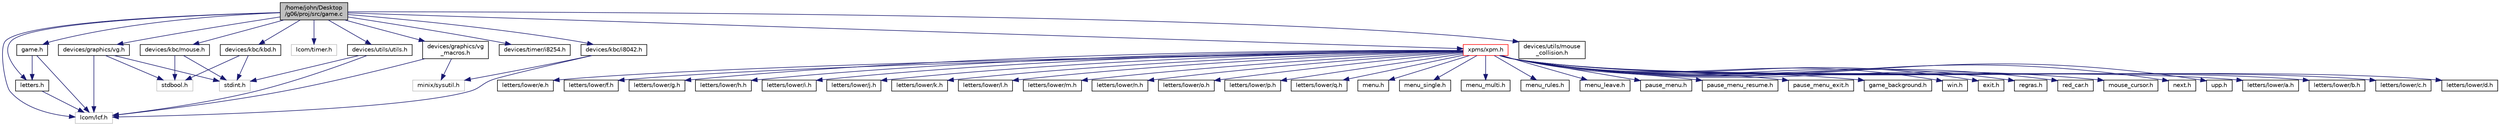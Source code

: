 digraph "/home/john/Desktop/g06/proj/src/game.c"
{
 // LATEX_PDF_SIZE
  edge [fontname="Helvetica",fontsize="10",labelfontname="Helvetica",labelfontsize="10"];
  node [fontname="Helvetica",fontsize="10",shape=record];
  Node1 [label="/home/john/Desktop\l/g06/proj/src/game.c",height=0.2,width=0.4,color="black", fillcolor="grey75", style="filled", fontcolor="black",tooltip=" "];
  Node1 -> Node2 [color="midnightblue",fontsize="10",style="solid",fontname="Helvetica"];
  Node2 [label="game.h",height=0.2,width=0.4,color="black", fillcolor="white", style="filled",URL="$game_8h.html",tooltip=" "];
  Node2 -> Node3 [color="midnightblue",fontsize="10",style="solid",fontname="Helvetica"];
  Node3 [label="lcom/lcf.h",height=0.2,width=0.4,color="grey75", fillcolor="white", style="filled",tooltip=" "];
  Node2 -> Node4 [color="midnightblue",fontsize="10",style="solid",fontname="Helvetica"];
  Node4 [label="letters.h",height=0.2,width=0.4,color="black", fillcolor="white", style="filled",URL="$letters_8h.html",tooltip=" "];
  Node4 -> Node3 [color="midnightblue",fontsize="10",style="solid",fontname="Helvetica"];
  Node1 -> Node5 [color="midnightblue",fontsize="10",style="solid",fontname="Helvetica"];
  Node5 [label="devices/graphics/vg.h",height=0.2,width=0.4,color="black", fillcolor="white", style="filled",URL="$vg_8h.html",tooltip=" "];
  Node5 -> Node3 [color="midnightblue",fontsize="10",style="solid",fontname="Helvetica"];
  Node5 -> Node6 [color="midnightblue",fontsize="10",style="solid",fontname="Helvetica"];
  Node6 [label="stdbool.h",height=0.2,width=0.4,color="grey75", fillcolor="white", style="filled",tooltip=" "];
  Node5 -> Node7 [color="midnightblue",fontsize="10",style="solid",fontname="Helvetica"];
  Node7 [label="stdint.h",height=0.2,width=0.4,color="grey75", fillcolor="white", style="filled",tooltip=" "];
  Node1 -> Node8 [color="midnightblue",fontsize="10",style="solid",fontname="Helvetica"];
  Node8 [label="devices/kbc/kbd.h",height=0.2,width=0.4,color="black", fillcolor="white", style="filled",URL="$kbd_8h.html",tooltip=" "];
  Node8 -> Node6 [color="midnightblue",fontsize="10",style="solid",fontname="Helvetica"];
  Node8 -> Node7 [color="midnightblue",fontsize="10",style="solid",fontname="Helvetica"];
  Node1 -> Node9 [color="midnightblue",fontsize="10",style="solid",fontname="Helvetica"];
  Node9 [label="devices/kbc/mouse.h",height=0.2,width=0.4,color="black", fillcolor="white", style="filled",URL="$mouse_8h.html",tooltip=" "];
  Node9 -> Node6 [color="midnightblue",fontsize="10",style="solid",fontname="Helvetica"];
  Node9 -> Node7 [color="midnightblue",fontsize="10",style="solid",fontname="Helvetica"];
  Node1 -> Node10 [color="midnightblue",fontsize="10",style="solid",fontname="Helvetica"];
  Node10 [label="lcom/timer.h",height=0.2,width=0.4,color="grey75", fillcolor="white", style="filled",tooltip=" "];
  Node1 -> Node11 [color="midnightblue",fontsize="10",style="solid",fontname="Helvetica"];
  Node11 [label="devices/graphics/vg\l_macros.h",height=0.2,width=0.4,color="black", fillcolor="white", style="filled",URL="$vg__macros_8h.html",tooltip=" "];
  Node11 -> Node3 [color="midnightblue",fontsize="10",style="solid",fontname="Helvetica"];
  Node11 -> Node12 [color="midnightblue",fontsize="10",style="solid",fontname="Helvetica"];
  Node12 [label="minix/sysutil.h",height=0.2,width=0.4,color="grey75", fillcolor="white", style="filled",tooltip=" "];
  Node1 -> Node13 [color="midnightblue",fontsize="10",style="solid",fontname="Helvetica"];
  Node13 [label="devices/kbc/i8042.h",height=0.2,width=0.4,color="black", fillcolor="white", style="filled",URL="$i8042_8h.html",tooltip=" "];
  Node13 -> Node3 [color="midnightblue",fontsize="10",style="solid",fontname="Helvetica"];
  Node13 -> Node12 [color="midnightblue",fontsize="10",style="solid",fontname="Helvetica"];
  Node1 -> Node14 [color="midnightblue",fontsize="10",style="solid",fontname="Helvetica"];
  Node14 [label="devices/timer/i8254.h",height=0.2,width=0.4,color="black", fillcolor="white", style="filled",URL="$i8254_8h.html",tooltip=" "];
  Node1 -> Node15 [color="midnightblue",fontsize="10",style="solid",fontname="Helvetica"];
  Node15 [label="devices/utils/utils.h",height=0.2,width=0.4,color="black", fillcolor="white", style="filled",URL="$utils_8h.html",tooltip=" "];
  Node15 -> Node3 [color="midnightblue",fontsize="10",style="solid",fontname="Helvetica"];
  Node15 -> Node7 [color="midnightblue",fontsize="10",style="solid",fontname="Helvetica"];
  Node1 -> Node3 [color="midnightblue",fontsize="10",style="solid",fontname="Helvetica"];
  Node1 -> Node16 [color="midnightblue",fontsize="10",style="solid",fontname="Helvetica"];
  Node16 [label="xpms/xpm.h",height=0.2,width=0.4,color="red", fillcolor="white", style="filled",URL="$xpm_8h.html",tooltip=" "];
  Node16 -> Node17 [color="midnightblue",fontsize="10",style="solid",fontname="Helvetica"];
  Node17 [label="menu.h",height=0.2,width=0.4,color="black", fillcolor="white", style="filled",URL="$menu_8h.html",tooltip=" "];
  Node16 -> Node18 [color="midnightblue",fontsize="10",style="solid",fontname="Helvetica"];
  Node18 [label="menu_single.h",height=0.2,width=0.4,color="black", fillcolor="white", style="filled",URL="$menu__single_8h.html",tooltip=" "];
  Node16 -> Node19 [color="midnightblue",fontsize="10",style="solid",fontname="Helvetica"];
  Node19 [label="menu_multi.h",height=0.2,width=0.4,color="black", fillcolor="white", style="filled",URL="$menu__multi_8h.html",tooltip=" "];
  Node16 -> Node20 [color="midnightblue",fontsize="10",style="solid",fontname="Helvetica"];
  Node20 [label="menu_rules.h",height=0.2,width=0.4,color="black", fillcolor="white", style="filled",URL="$menu__rules_8h.html",tooltip=" "];
  Node16 -> Node21 [color="midnightblue",fontsize="10",style="solid",fontname="Helvetica"];
  Node21 [label="menu_leave.h",height=0.2,width=0.4,color="black", fillcolor="white", style="filled",URL="$menu__leave_8h.html",tooltip=" "];
  Node16 -> Node22 [color="midnightblue",fontsize="10",style="solid",fontname="Helvetica"];
  Node22 [label="pause_menu.h",height=0.2,width=0.4,color="black", fillcolor="white", style="filled",URL="$pause__menu_8h.html",tooltip=" "];
  Node16 -> Node23 [color="midnightblue",fontsize="10",style="solid",fontname="Helvetica"];
  Node23 [label="pause_menu_resume.h",height=0.2,width=0.4,color="black", fillcolor="white", style="filled",URL="$pause__menu__resume_8h.html",tooltip=" "];
  Node16 -> Node24 [color="midnightblue",fontsize="10",style="solid",fontname="Helvetica"];
  Node24 [label="pause_menu_exit.h",height=0.2,width=0.4,color="black", fillcolor="white", style="filled",URL="$pause__menu__exit_8h.html",tooltip=" "];
  Node16 -> Node25 [color="midnightblue",fontsize="10",style="solid",fontname="Helvetica"];
  Node25 [label="game_background.h",height=0.2,width=0.4,color="black", fillcolor="white", style="filled",URL="$game__background_8h.html",tooltip=" "];
  Node16 -> Node26 [color="midnightblue",fontsize="10",style="solid",fontname="Helvetica"];
  Node26 [label="win.h",height=0.2,width=0.4,color="black", fillcolor="white", style="filled",URL="$win_8h.html",tooltip=" "];
  Node16 -> Node27 [color="midnightblue",fontsize="10",style="solid",fontname="Helvetica"];
  Node27 [label="exit.h",height=0.2,width=0.4,color="black", fillcolor="white", style="filled",URL="$exit_8h.html",tooltip=" "];
  Node16 -> Node28 [color="midnightblue",fontsize="10",style="solid",fontname="Helvetica"];
  Node28 [label="regras.h",height=0.2,width=0.4,color="black", fillcolor="white", style="filled",URL="$regras_8h.html",tooltip=" "];
  Node16 -> Node29 [color="midnightblue",fontsize="10",style="solid",fontname="Helvetica"];
  Node29 [label="red_car.h",height=0.2,width=0.4,color="black", fillcolor="white", style="filled",URL="$red__car_8h.html",tooltip=" "];
  Node16 -> Node30 [color="midnightblue",fontsize="10",style="solid",fontname="Helvetica"];
  Node30 [label="mouse_cursor.h",height=0.2,width=0.4,color="black", fillcolor="white", style="filled",URL="$mouse__cursor_8h.html",tooltip=" "];
  Node16 -> Node31 [color="midnightblue",fontsize="10",style="solid",fontname="Helvetica"];
  Node31 [label="next.h",height=0.2,width=0.4,color="black", fillcolor="white", style="filled",URL="$next_8h.html",tooltip=" "];
  Node16 -> Node32 [color="midnightblue",fontsize="10",style="solid",fontname="Helvetica"];
  Node32 [label="upp.h",height=0.2,width=0.4,color="black", fillcolor="white", style="filled",URL="$upp_8h.html",tooltip=" "];
  Node16 -> Node33 [color="midnightblue",fontsize="10",style="solid",fontname="Helvetica"];
  Node33 [label="letters/lower/a.h",height=0.2,width=0.4,color="black", fillcolor="white", style="filled",URL="$a_8h.html",tooltip=" "];
  Node16 -> Node34 [color="midnightblue",fontsize="10",style="solid",fontname="Helvetica"];
  Node34 [label="letters/lower/b.h",height=0.2,width=0.4,color="black", fillcolor="white", style="filled",URL="$b_8h.html",tooltip=" "];
  Node16 -> Node35 [color="midnightblue",fontsize="10",style="solid",fontname="Helvetica"];
  Node35 [label="letters/lower/c.h",height=0.2,width=0.4,color="black", fillcolor="white", style="filled",URL="$c_8h.html",tooltip=" "];
  Node16 -> Node36 [color="midnightblue",fontsize="10",style="solid",fontname="Helvetica"];
  Node36 [label="letters/lower/d.h",height=0.2,width=0.4,color="black", fillcolor="white", style="filled",URL="$d_8h.html",tooltip=" "];
  Node16 -> Node37 [color="midnightblue",fontsize="10",style="solid",fontname="Helvetica"];
  Node37 [label="letters/lower/e.h",height=0.2,width=0.4,color="black", fillcolor="white", style="filled",URL="$e_8h.html",tooltip=" "];
  Node16 -> Node38 [color="midnightblue",fontsize="10",style="solid",fontname="Helvetica"];
  Node38 [label="letters/lower/f.h",height=0.2,width=0.4,color="black", fillcolor="white", style="filled",URL="$f_8h.html",tooltip=" "];
  Node16 -> Node39 [color="midnightblue",fontsize="10",style="solid",fontname="Helvetica"];
  Node39 [label="letters/lower/g.h",height=0.2,width=0.4,color="black", fillcolor="white", style="filled",URL="$g_8h.html",tooltip=" "];
  Node16 -> Node40 [color="midnightblue",fontsize="10",style="solid",fontname="Helvetica"];
  Node40 [label="letters/lower/h.h",height=0.2,width=0.4,color="black", fillcolor="white", style="filled",URL="$h_8h.html",tooltip=" "];
  Node16 -> Node41 [color="midnightblue",fontsize="10",style="solid",fontname="Helvetica"];
  Node41 [label="letters/lower/i.h",height=0.2,width=0.4,color="black", fillcolor="white", style="filled",URL="$i_8h.html",tooltip=" "];
  Node16 -> Node42 [color="midnightblue",fontsize="10",style="solid",fontname="Helvetica"];
  Node42 [label="letters/lower/j.h",height=0.2,width=0.4,color="black", fillcolor="white", style="filled",URL="$j_8h.html",tooltip=" "];
  Node16 -> Node43 [color="midnightblue",fontsize="10",style="solid",fontname="Helvetica"];
  Node43 [label="letters/lower/k.h",height=0.2,width=0.4,color="black", fillcolor="white", style="filled",URL="$k_8h.html",tooltip=" "];
  Node16 -> Node44 [color="midnightblue",fontsize="10",style="solid",fontname="Helvetica"];
  Node44 [label="letters/lower/l.h",height=0.2,width=0.4,color="black", fillcolor="white", style="filled",URL="$l_8h.html",tooltip=" "];
  Node16 -> Node45 [color="midnightblue",fontsize="10",style="solid",fontname="Helvetica"];
  Node45 [label="letters/lower/m.h",height=0.2,width=0.4,color="black", fillcolor="white", style="filled",URL="$m_8h.html",tooltip=" "];
  Node16 -> Node46 [color="midnightblue",fontsize="10",style="solid",fontname="Helvetica"];
  Node46 [label="letters/lower/n.h",height=0.2,width=0.4,color="black", fillcolor="white", style="filled",URL="$n_8h.html",tooltip=" "];
  Node16 -> Node47 [color="midnightblue",fontsize="10",style="solid",fontname="Helvetica"];
  Node47 [label="letters/lower/o.h",height=0.2,width=0.4,color="black", fillcolor="white", style="filled",URL="$o_8h.html",tooltip=" "];
  Node16 -> Node48 [color="midnightblue",fontsize="10",style="solid",fontname="Helvetica"];
  Node48 [label="letters/lower/p.h",height=0.2,width=0.4,color="black", fillcolor="white", style="filled",URL="$p_8h.html",tooltip=" "];
  Node16 -> Node49 [color="midnightblue",fontsize="10",style="solid",fontname="Helvetica"];
  Node49 [label="letters/lower/q.h",height=0.2,width=0.4,color="black", fillcolor="white", style="filled",URL="$q_8h.html",tooltip=" "];
  Node1 -> Node4 [color="midnightblue",fontsize="10",style="solid",fontname="Helvetica"];
  Node1 -> Node94 [color="midnightblue",fontsize="10",style="solid",fontname="Helvetica"];
  Node94 [label="devices/utils/mouse\l_collision.h",height=0.2,width=0.4,color="black", fillcolor="white", style="filled",URL="$mouse__collision_8h.html",tooltip=" "];
}
